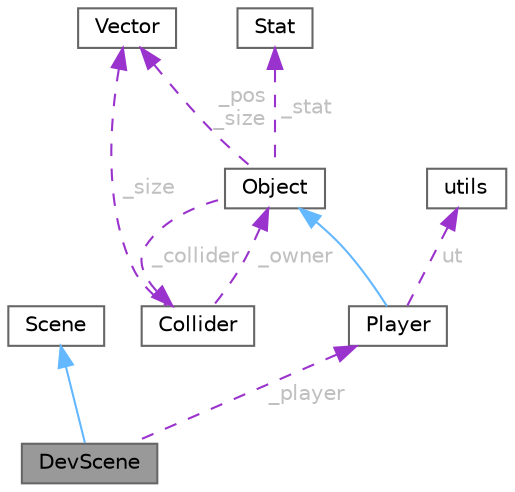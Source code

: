 digraph "DevScene"
{
 // LATEX_PDF_SIZE
  bgcolor="transparent";
  edge [fontname=Helvetica,fontsize=10,labelfontname=Helvetica,labelfontsize=10];
  node [fontname=Helvetica,fontsize=10,shape=box,height=0.2,width=0.4];
  Node1 [id="Node000001",label="DevScene",height=0.2,width=0.4,color="gray40", fillcolor="grey60", style="filled", fontcolor="black",tooltip=" "];
  Node2 -> Node1 [id="edge1_Node000001_Node000002",dir="back",color="steelblue1",style="solid",tooltip=" "];
  Node2 [id="Node000002",label="Scene",height=0.2,width=0.4,color="gray40", fillcolor="white", style="filled",URL="$class_scene.html",tooltip=" "];
  Node3 -> Node1 [id="edge2_Node000001_Node000003",dir="back",color="darkorchid3",style="dashed",tooltip=" ",label=" _player",fontcolor="grey" ];
  Node3 [id="Node000003",label="Player",height=0.2,width=0.4,color="gray40", fillcolor="white", style="filled",URL="$class_player.html",tooltip=" "];
  Node4 -> Node3 [id="edge3_Node000003_Node000004",dir="back",color="steelblue1",style="solid",tooltip=" "];
  Node4 [id="Node000004",label="Object",height=0.2,width=0.4,color="gray40", fillcolor="white", style="filled",URL="$class_object.html",tooltip=" "];
  Node5 -> Node4 [id="edge4_Node000004_Node000005",dir="back",color="darkorchid3",style="dashed",tooltip=" ",label=" _stat",fontcolor="grey" ];
  Node5 [id="Node000005",label="Stat",height=0.2,width=0.4,color="gray40", fillcolor="white", style="filled",URL="$struct_stat.html",tooltip=" "];
  Node6 -> Node4 [id="edge5_Node000004_Node000006",dir="back",color="darkorchid3",style="dashed",tooltip=" ",label=" _pos\n_size",fontcolor="grey" ];
  Node6 [id="Node000006",label="Vector",height=0.2,width=0.4,color="gray40", fillcolor="white", style="filled",URL="$struct_vector.html",tooltip=" "];
  Node7 -> Node4 [id="edge6_Node000004_Node000007",dir="back",color="darkorchid3",style="dashed",tooltip=" ",label=" _collider",fontcolor="grey" ];
  Node7 [id="Node000007",label="Collider",height=0.2,width=0.4,color="gray40", fillcolor="white", style="filled",URL="$class_collider.html",tooltip=" "];
  Node6 -> Node7 [id="edge7_Node000007_Node000006",dir="back",color="darkorchid3",style="dashed",tooltip=" ",label=" _size",fontcolor="grey" ];
  Node4 -> Node7 [id="edge8_Node000007_Node000004",dir="back",color="darkorchid3",style="dashed",tooltip=" ",label=" _owner",fontcolor="grey" ];
  Node8 -> Node3 [id="edge9_Node000003_Node000008",dir="back",color="darkorchid3",style="dashed",tooltip=" ",label=" ut",fontcolor="grey" ];
  Node8 [id="Node000008",label="utils",height=0.2,width=0.4,color="gray40", fillcolor="white", style="filled",URL="$classutils.html",tooltip=" "];
}
